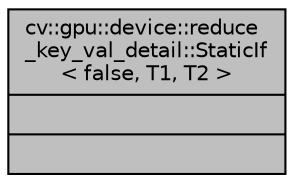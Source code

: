 digraph "cv::gpu::device::reduce_key_val_detail::StaticIf&lt; false, T1, T2 &gt;"
{
 // LATEX_PDF_SIZE
  edge [fontname="Helvetica",fontsize="10",labelfontname="Helvetica",labelfontsize="10"];
  node [fontname="Helvetica",fontsize="10",shape=record];
  Node1 [label="{cv::gpu::device::reduce\l_key_val_detail::StaticIf\l\< false, T1, T2 \>\n||}",height=0.2,width=0.4,color="black", fillcolor="grey75", style="filled", fontcolor="black",tooltip=" "];
}
